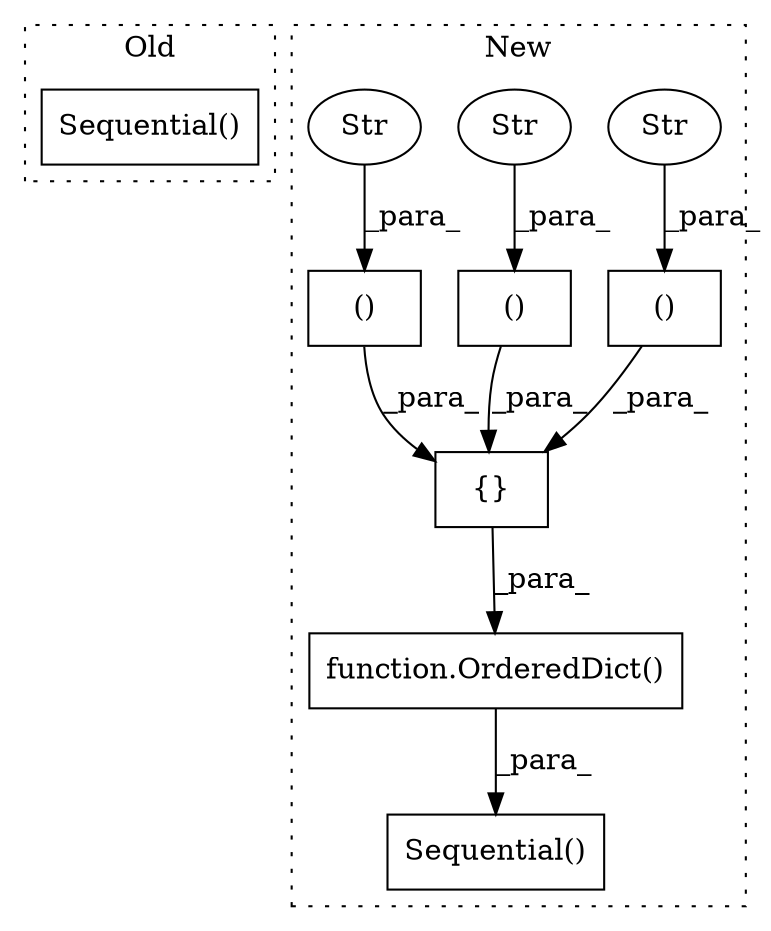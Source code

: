 digraph G {
subgraph cluster0 {
1 [label="Sequential()" a="75" s="252,914" l="75,11" shape="box"];
label = "Old";
style="dotted";
}
subgraph cluster1 {
2 [label="function.OrderedDict()" a="75" s="302,1070" l="12,1" shape="box"];
3 [label="Sequential()" a="75" s="288,1071" l="14,1" shape="box"];
4 [label="{}" a="59" s="314,1055" l="62,0" shape="box"];
5 [label="()" a="54" s="1040" l="14" shape="box"];
6 [label="Str" a="66" s="1031" l="9" shape="ellipse"];
7 [label="()" a="54" s="517" l="19" shape="box"];
8 [label="Str" a="66" s="505" l="12" shape="ellipse"];
9 [label="()" a="54" s="790" l="54" shape="box"];
10 [label="Str" a="66" s="782" l="8" shape="ellipse"];
label = "New";
style="dotted";
}
2 -> 3 [label="_para_"];
4 -> 2 [label="_para_"];
5 -> 4 [label="_para_"];
6 -> 5 [label="_para_"];
7 -> 4 [label="_para_"];
8 -> 7 [label="_para_"];
9 -> 4 [label="_para_"];
10 -> 9 [label="_para_"];
}